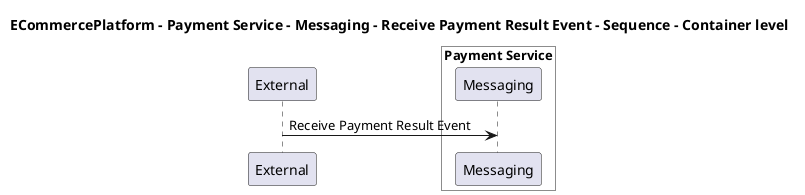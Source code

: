 @startuml

title ECommercePlatform - Payment Service - Messaging - Receive Payment Result Event - Sequence - Container level

participant "External" as C4InterFlow.SoftwareSystems.ExternalSystem

box "Payment Service" #White
    participant "Messaging" as ECommercePlatform.SoftwareSystems.PaymentService.Containers.Messaging
end box


C4InterFlow.SoftwareSystems.ExternalSystem -> ECommercePlatform.SoftwareSystems.PaymentService.Containers.Messaging : Receive Payment Result Event


@enduml
